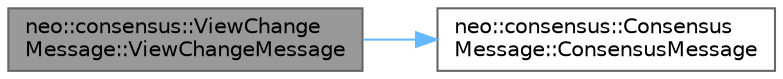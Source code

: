 digraph "neo::consensus::ViewChangeMessage::ViewChangeMessage"
{
 // LATEX_PDF_SIZE
  bgcolor="transparent";
  edge [fontname=Helvetica,fontsize=10,labelfontname=Helvetica,labelfontsize=10];
  node [fontname=Helvetica,fontsize=10,shape=box,height=0.2,width=0.4];
  rankdir="LR";
  Node1 [id="Node000001",label="neo::consensus::ViewChange\lMessage::ViewChangeMessage",height=0.2,width=0.4,color="gray40", fillcolor="grey60", style="filled", fontcolor="black",tooltip=" "];
  Node1 -> Node2 [id="edge2_Node000001_Node000002",color="steelblue1",style="solid",tooltip=" "];
  Node2 [id="Node000002",label="neo::consensus::Consensus\lMessage::ConsensusMessage",height=0.2,width=0.4,color="grey40", fillcolor="white", style="filled",URL="$classneo_1_1consensus_1_1_consensus_message.html#aa1131ea96e3bd9f8a9760f6b4ccbdb99",tooltip=" "];
}

